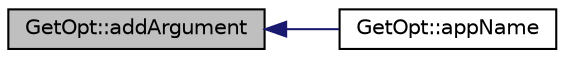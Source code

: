 digraph "GetOpt::addArgument"
{
 // INTERACTIVE_SVG=YES
  edge [fontname="Helvetica",fontsize="10",labelfontname="Helvetica",labelfontsize="10"];
  node [fontname="Helvetica",fontsize="10",shape=record];
  rankdir="LR";
  Node1 [label="GetOpt::addArgument",height=0.2,width=0.4,color="black", fillcolor="grey75", style="filled", fontcolor="black"];
  Node1 -> Node2 [dir="back",color="midnightblue",fontsize="10",style="solid",fontname="Helvetica"];
  Node2 [label="GetOpt::appName",height=0.2,width=0.4,color="black", fillcolor="white", style="filled",URL="$d1/d4b/class_get_opt.html#a2ea3cf13adec093e2f981f4b9f2734ac"];
}
